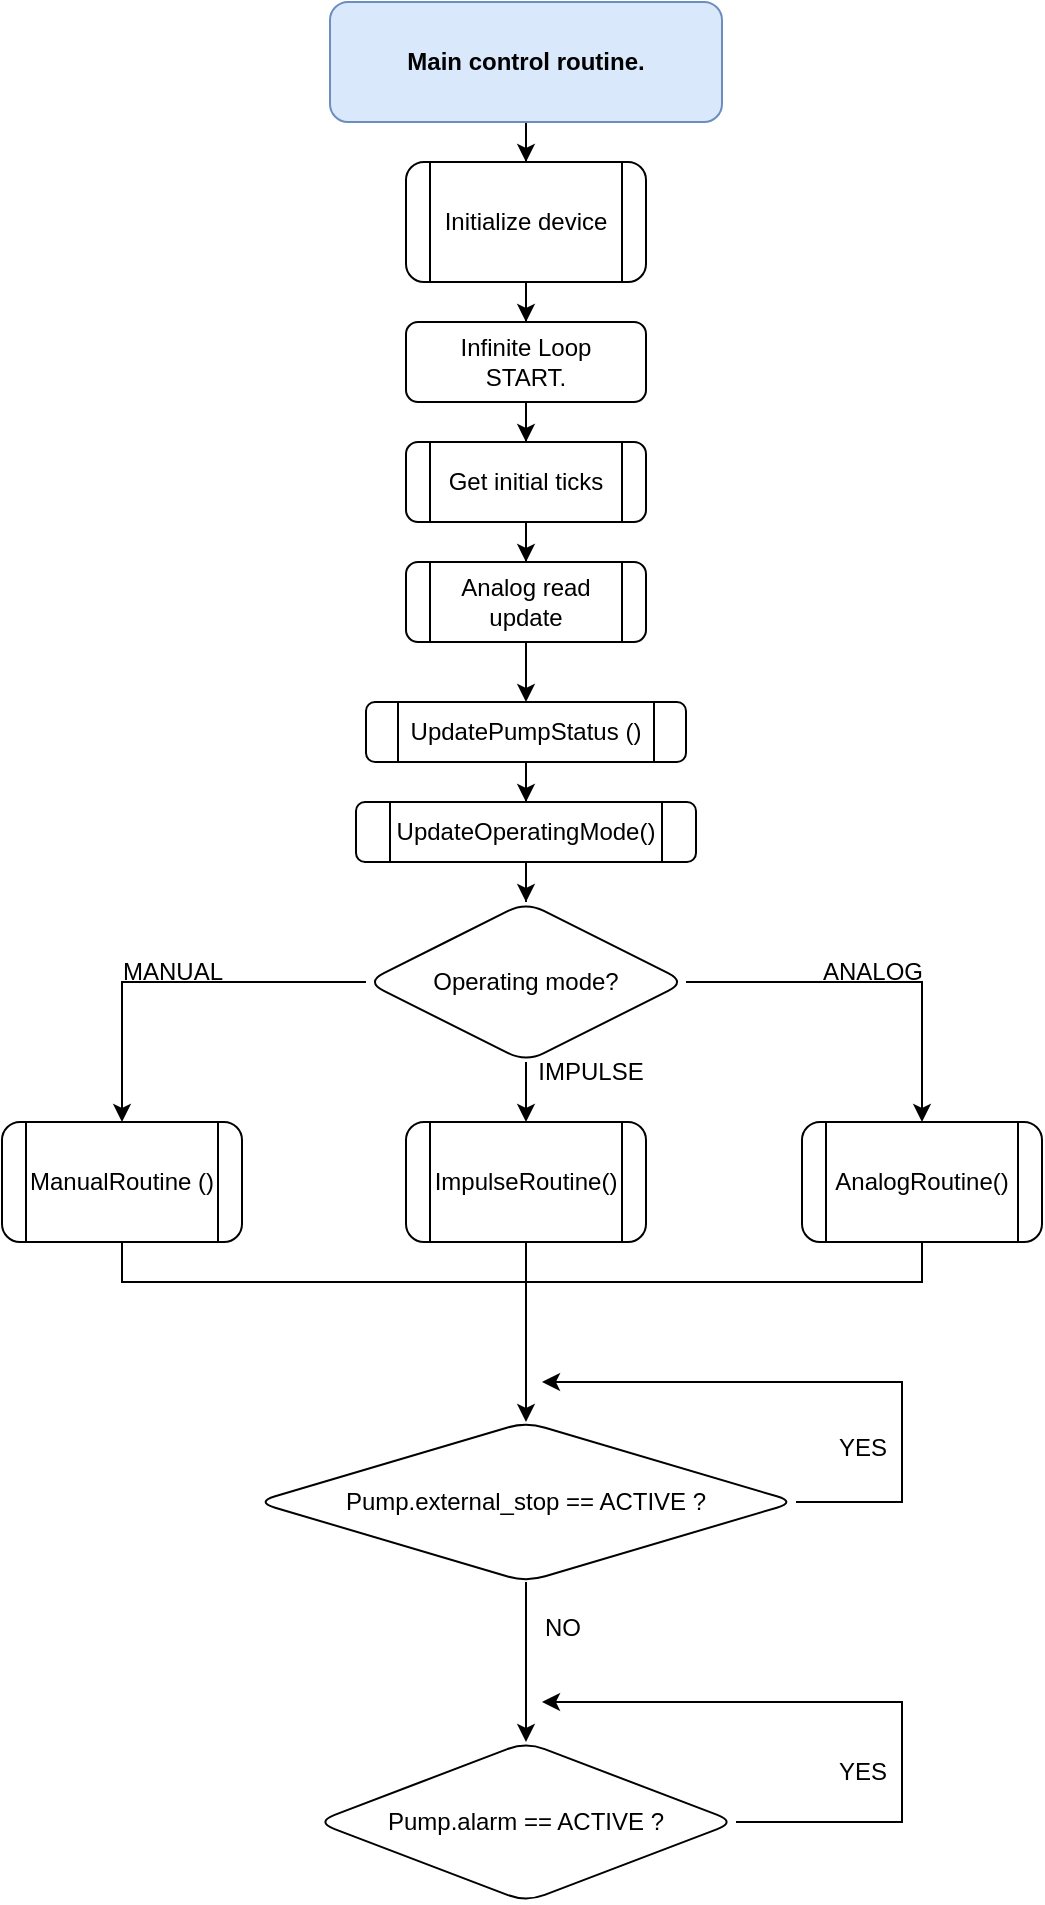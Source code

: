 <mxfile version="24.9.1">
  <diagram name="Página-1" id="GrvnrPJXnc8yTMUI44hV">
    <mxGraphModel dx="1434" dy="746" grid="1" gridSize="10" guides="1" tooltips="1" connect="1" arrows="1" fold="1" page="1" pageScale="1" pageWidth="827" pageHeight="1169" math="0" shadow="0">
      <root>
        <mxCell id="0" />
        <mxCell id="1" parent="0" />
        <mxCell id="hCrbw9FhNNtImvgFaIb2-7" value="" style="edgeStyle=orthogonalEdgeStyle;rounded=0;orthogonalLoop=1;jettySize=auto;html=1;" edge="1" parent="1" source="hCrbw9FhNNtImvgFaIb2-1" target="hCrbw9FhNNtImvgFaIb2-6">
          <mxGeometry relative="1" as="geometry" />
        </mxCell>
        <mxCell id="hCrbw9FhNNtImvgFaIb2-1" value="&lt;b&gt;Main control routine.&lt;/b&gt;" style="rounded=1;whiteSpace=wrap;html=1;fillColor=#dae8fc;strokeColor=#6c8ebf;" vertex="1" parent="1">
          <mxGeometry x="284" y="70" width="196" height="60" as="geometry" />
        </mxCell>
        <mxCell id="hCrbw9FhNNtImvgFaIb2-11" value="" style="edgeStyle=orthogonalEdgeStyle;rounded=0;orthogonalLoop=1;jettySize=auto;html=1;" edge="1" parent="1" source="hCrbw9FhNNtImvgFaIb2-6" target="hCrbw9FhNNtImvgFaIb2-10">
          <mxGeometry relative="1" as="geometry" />
        </mxCell>
        <mxCell id="hCrbw9FhNNtImvgFaIb2-6" value="Initialize device" style="shape=process;whiteSpace=wrap;html=1;backgroundOutline=1;rounded=1;" vertex="1" parent="1">
          <mxGeometry x="322" y="150" width="120" height="60" as="geometry" />
        </mxCell>
        <mxCell id="hCrbw9FhNNtImvgFaIb2-13" value="" style="edgeStyle=orthogonalEdgeStyle;rounded=0;orthogonalLoop=1;jettySize=auto;html=1;" edge="1" parent="1" source="hCrbw9FhNNtImvgFaIb2-10" target="hCrbw9FhNNtImvgFaIb2-12">
          <mxGeometry relative="1" as="geometry" />
        </mxCell>
        <mxCell id="hCrbw9FhNNtImvgFaIb2-10" value="Infinite Loop&lt;div&gt;START.&lt;/div&gt;" style="rounded=1;whiteSpace=wrap;html=1;" vertex="1" parent="1">
          <mxGeometry x="322" y="230" width="120" height="40" as="geometry" />
        </mxCell>
        <mxCell id="hCrbw9FhNNtImvgFaIb2-15" value="" style="edgeStyle=orthogonalEdgeStyle;rounded=0;orthogonalLoop=1;jettySize=auto;html=1;" edge="1" parent="1" source="hCrbw9FhNNtImvgFaIb2-12" target="hCrbw9FhNNtImvgFaIb2-14">
          <mxGeometry relative="1" as="geometry" />
        </mxCell>
        <mxCell id="hCrbw9FhNNtImvgFaIb2-12" value="Get initial ticks" style="shape=process;whiteSpace=wrap;html=1;backgroundOutline=1;rounded=1;" vertex="1" parent="1">
          <mxGeometry x="322" y="290" width="120" height="40" as="geometry" />
        </mxCell>
        <mxCell id="hCrbw9FhNNtImvgFaIb2-17" value="" style="edgeStyle=orthogonalEdgeStyle;rounded=0;orthogonalLoop=1;jettySize=auto;html=1;" edge="1" parent="1" source="hCrbw9FhNNtImvgFaIb2-14" target="hCrbw9FhNNtImvgFaIb2-16">
          <mxGeometry relative="1" as="geometry" />
        </mxCell>
        <mxCell id="hCrbw9FhNNtImvgFaIb2-14" value="Analog read update" style="shape=process;whiteSpace=wrap;html=1;backgroundOutline=1;rounded=1;" vertex="1" parent="1">
          <mxGeometry x="322" y="350" width="120" height="40" as="geometry" />
        </mxCell>
        <mxCell id="hCrbw9FhNNtImvgFaIb2-21" value="" style="edgeStyle=orthogonalEdgeStyle;rounded=0;orthogonalLoop=1;jettySize=auto;html=1;" edge="1" parent="1" source="hCrbw9FhNNtImvgFaIb2-16" target="hCrbw9FhNNtImvgFaIb2-20">
          <mxGeometry relative="1" as="geometry" />
        </mxCell>
        <mxCell id="hCrbw9FhNNtImvgFaIb2-16" value="UpdatePumpStatus ()" style="shape=process;whiteSpace=wrap;html=1;backgroundOutline=1;rounded=1;" vertex="1" parent="1">
          <mxGeometry x="302" y="420" width="160" height="30" as="geometry" />
        </mxCell>
        <mxCell id="hCrbw9FhNNtImvgFaIb2-23" value="" style="edgeStyle=orthogonalEdgeStyle;rounded=0;orthogonalLoop=1;jettySize=auto;html=1;" edge="1" parent="1" source="hCrbw9FhNNtImvgFaIb2-20" target="hCrbw9FhNNtImvgFaIb2-22">
          <mxGeometry relative="1" as="geometry" />
        </mxCell>
        <mxCell id="hCrbw9FhNNtImvgFaIb2-20" value="UpdateOperatingMode()" style="shape=process;whiteSpace=wrap;html=1;backgroundOutline=1;rounded=1;" vertex="1" parent="1">
          <mxGeometry x="297" y="470" width="170" height="30" as="geometry" />
        </mxCell>
        <mxCell id="hCrbw9FhNNtImvgFaIb2-27" value="" style="edgeStyle=orthogonalEdgeStyle;rounded=0;orthogonalLoop=1;jettySize=auto;html=1;" edge="1" parent="1" source="hCrbw9FhNNtImvgFaIb2-22" target="hCrbw9FhNNtImvgFaIb2-26">
          <mxGeometry relative="1" as="geometry" />
        </mxCell>
        <mxCell id="hCrbw9FhNNtImvgFaIb2-31" value="" style="edgeStyle=orthogonalEdgeStyle;rounded=0;orthogonalLoop=1;jettySize=auto;html=1;" edge="1" parent="1" source="hCrbw9FhNNtImvgFaIb2-22" target="hCrbw9FhNNtImvgFaIb2-30">
          <mxGeometry relative="1" as="geometry" />
        </mxCell>
        <mxCell id="hCrbw9FhNNtImvgFaIb2-33" value="" style="edgeStyle=orthogonalEdgeStyle;rounded=0;orthogonalLoop=1;jettySize=auto;html=1;" edge="1" parent="1" source="hCrbw9FhNNtImvgFaIb2-22" target="hCrbw9FhNNtImvgFaIb2-32">
          <mxGeometry relative="1" as="geometry" />
        </mxCell>
        <mxCell id="hCrbw9FhNNtImvgFaIb2-22" value="Operating mode?" style="rhombus;whiteSpace=wrap;html=1;rounded=1;" vertex="1" parent="1">
          <mxGeometry x="302" y="520" width="160" height="80" as="geometry" />
        </mxCell>
        <mxCell id="hCrbw9FhNNtImvgFaIb2-47" style="edgeStyle=orthogonalEdgeStyle;rounded=0;orthogonalLoop=1;jettySize=auto;html=1;exitX=0.5;exitY=1;exitDx=0;exitDy=0;endArrow=none;endFill=0;" edge="1" parent="1" source="hCrbw9FhNNtImvgFaIb2-26">
          <mxGeometry relative="1" as="geometry">
            <mxPoint x="380" y="710" as="targetPoint" />
            <Array as="points">
              <mxPoint x="180" y="710" />
              <mxPoint x="380" y="710" />
            </Array>
          </mxGeometry>
        </mxCell>
        <mxCell id="hCrbw9FhNNtImvgFaIb2-26" value="ManualRoutine ()" style="shape=process;whiteSpace=wrap;html=1;backgroundOutline=1;rounded=1;" vertex="1" parent="1">
          <mxGeometry x="120" y="630" width="120" height="60" as="geometry" />
        </mxCell>
        <mxCell id="hCrbw9FhNNtImvgFaIb2-48" style="edgeStyle=orthogonalEdgeStyle;rounded=0;orthogonalLoop=1;jettySize=auto;html=1;exitX=0.5;exitY=1;exitDx=0;exitDy=0;endArrow=none;endFill=0;" edge="1" parent="1" source="hCrbw9FhNNtImvgFaIb2-30">
          <mxGeometry relative="1" as="geometry">
            <mxPoint x="380" y="710" as="targetPoint" />
            <Array as="points">
              <mxPoint x="580" y="710" />
              <mxPoint x="391" y="710" />
            </Array>
          </mxGeometry>
        </mxCell>
        <mxCell id="hCrbw9FhNNtImvgFaIb2-30" value="AnalogRoutine()" style="shape=process;whiteSpace=wrap;html=1;backgroundOutline=1;rounded=1;" vertex="1" parent="1">
          <mxGeometry x="520" y="630" width="120" height="60" as="geometry" />
        </mxCell>
        <mxCell id="hCrbw9FhNNtImvgFaIb2-42" style="edgeStyle=orthogonalEdgeStyle;rounded=0;orthogonalLoop=1;jettySize=auto;html=1;exitX=0.5;exitY=1;exitDx=0;exitDy=0;entryX=0.5;entryY=0;entryDx=0;entryDy=0;" edge="1" parent="1" source="hCrbw9FhNNtImvgFaIb2-32" target="hCrbw9FhNNtImvgFaIb2-38">
          <mxGeometry relative="1" as="geometry" />
        </mxCell>
        <mxCell id="hCrbw9FhNNtImvgFaIb2-32" value="ImpulseRoutine()" style="shape=process;whiteSpace=wrap;html=1;backgroundOutline=1;rounded=1;" vertex="1" parent="1">
          <mxGeometry x="322" y="630" width="120" height="60" as="geometry" />
        </mxCell>
        <mxCell id="hCrbw9FhNNtImvgFaIb2-34" value="MANUAL" style="text;html=1;align=center;verticalAlign=middle;resizable=0;points=[];autosize=1;strokeColor=none;fillColor=none;" vertex="1" parent="1">
          <mxGeometry x="170" y="540" width="70" height="30" as="geometry" />
        </mxCell>
        <mxCell id="hCrbw9FhNNtImvgFaIb2-35" value="ANALOG" style="text;html=1;align=center;verticalAlign=middle;resizable=0;points=[];autosize=1;strokeColor=none;fillColor=none;" vertex="1" parent="1">
          <mxGeometry x="520" y="540" width="70" height="30" as="geometry" />
        </mxCell>
        <mxCell id="hCrbw9FhNNtImvgFaIb2-36" value="IMPULSE" style="text;html=1;align=center;verticalAlign=middle;resizable=0;points=[];autosize=1;strokeColor=none;fillColor=none;" vertex="1" parent="1">
          <mxGeometry x="374" y="590" width="80" height="30" as="geometry" />
        </mxCell>
        <mxCell id="hCrbw9FhNNtImvgFaIb2-49" style="edgeStyle=orthogonalEdgeStyle;rounded=0;orthogonalLoop=1;jettySize=auto;html=1;exitX=1;exitY=0.5;exitDx=0;exitDy=0;" edge="1" parent="1" source="hCrbw9FhNNtImvgFaIb2-38">
          <mxGeometry relative="1" as="geometry">
            <mxPoint x="390" y="760" as="targetPoint" />
            <Array as="points">
              <mxPoint x="570" y="820" />
              <mxPoint x="570" y="760" />
            </Array>
          </mxGeometry>
        </mxCell>
        <mxCell id="hCrbw9FhNNtImvgFaIb2-53" value="" style="edgeStyle=orthogonalEdgeStyle;rounded=0;orthogonalLoop=1;jettySize=auto;html=1;" edge="1" parent="1" source="hCrbw9FhNNtImvgFaIb2-38" target="hCrbw9FhNNtImvgFaIb2-52">
          <mxGeometry relative="1" as="geometry" />
        </mxCell>
        <mxCell id="hCrbw9FhNNtImvgFaIb2-38" value="Pump.external_stop == ACTIVE ?" style="rhombus;whiteSpace=wrap;html=1;rounded=1;" vertex="1" parent="1">
          <mxGeometry x="247" y="780" width="270" height="80" as="geometry" />
        </mxCell>
        <mxCell id="hCrbw9FhNNtImvgFaIb2-50" value="YES" style="text;html=1;align=center;verticalAlign=middle;resizable=0;points=[];autosize=1;strokeColor=none;fillColor=none;" vertex="1" parent="1">
          <mxGeometry x="525" y="778" width="50" height="30" as="geometry" />
        </mxCell>
        <mxCell id="hCrbw9FhNNtImvgFaIb2-54" style="edgeStyle=orthogonalEdgeStyle;rounded=0;orthogonalLoop=1;jettySize=auto;html=1;exitX=1;exitY=0.5;exitDx=0;exitDy=0;" edge="1" parent="1" source="hCrbw9FhNNtImvgFaIb2-52">
          <mxGeometry relative="1" as="geometry">
            <mxPoint x="390" y="920" as="targetPoint" />
            <Array as="points">
              <mxPoint x="570" y="980" />
              <mxPoint x="570" y="920" />
            </Array>
          </mxGeometry>
        </mxCell>
        <mxCell id="hCrbw9FhNNtImvgFaIb2-52" value="Pump.alarm == ACTIVE ?" style="rhombus;whiteSpace=wrap;html=1;rounded=1;" vertex="1" parent="1">
          <mxGeometry x="277" y="940" width="210" height="80" as="geometry" />
        </mxCell>
        <mxCell id="hCrbw9FhNNtImvgFaIb2-55" value="YES" style="text;html=1;align=center;verticalAlign=middle;resizable=0;points=[];autosize=1;strokeColor=none;fillColor=none;" vertex="1" parent="1">
          <mxGeometry x="525" y="940" width="50" height="30" as="geometry" />
        </mxCell>
        <mxCell id="hCrbw9FhNNtImvgFaIb2-56" value="NO" style="text;html=1;align=center;verticalAlign=middle;resizable=0;points=[];autosize=1;strokeColor=none;fillColor=none;" vertex="1" parent="1">
          <mxGeometry x="380" y="868" width="40" height="30" as="geometry" />
        </mxCell>
      </root>
    </mxGraphModel>
  </diagram>
</mxfile>
